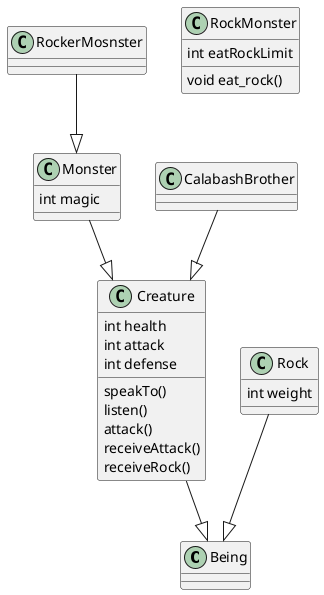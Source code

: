 @startuml
class Being

class Creature {

    int health
    int attack
    int defense

    speakTo()
    listen()
    attack()
    receiveAttack()
    receiveRock()
}

class Monster{
    int magic
}

class RockMonster{
    int eatRockLimit
    void eat_rock()
}

class CalabashBrother{
}

class Rock{
    int weight
}

Creature --|> Being
Rock --|> Being
Monster --|> Creature
RockerMosnster --|>Monster
CalabashBrother --|>Creature
@enduml